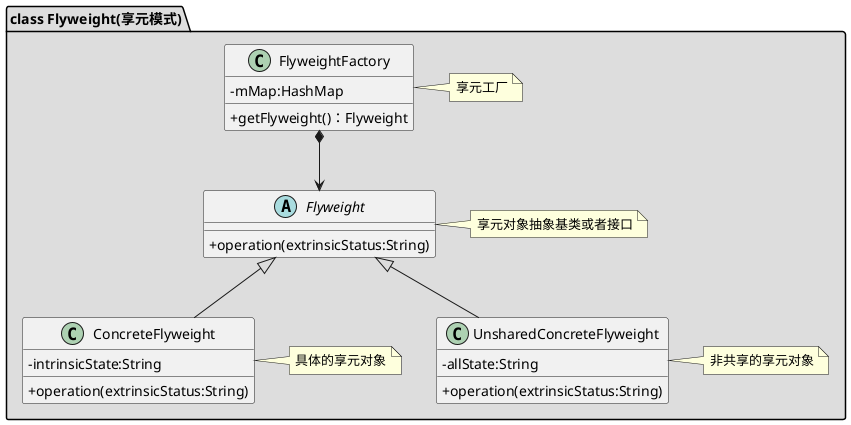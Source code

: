 @startuml
skinparam classAttributeIconSize 0

package "class Flyweight(享元模式)" #DDDDDD {
    class FlyweightFactory{
    - mMap:HashMap
    + getFlyweight()：Flyweight
    }
    note right: 享元工厂

    abstract class Flyweight{
    + operation(extrinsicStatus:String)
    }
    note right: 享元对象抽象基类或者接口

    class ConcreteFlyweight{
    - intrinsicState:String
    + operation(extrinsicStatus:String)
    }
    note right: 具体的享元对象

    class UnsharedConcreteFlyweight{
    - allState:String
    + operation(extrinsicStatus:String)
    }
    note right: 非共享的享元对象

    FlyweightFactory *--> Flyweight
    Flyweight <|-- ConcreteFlyweight
    Flyweight <|-- UnsharedConcreteFlyweight
}
@enduml